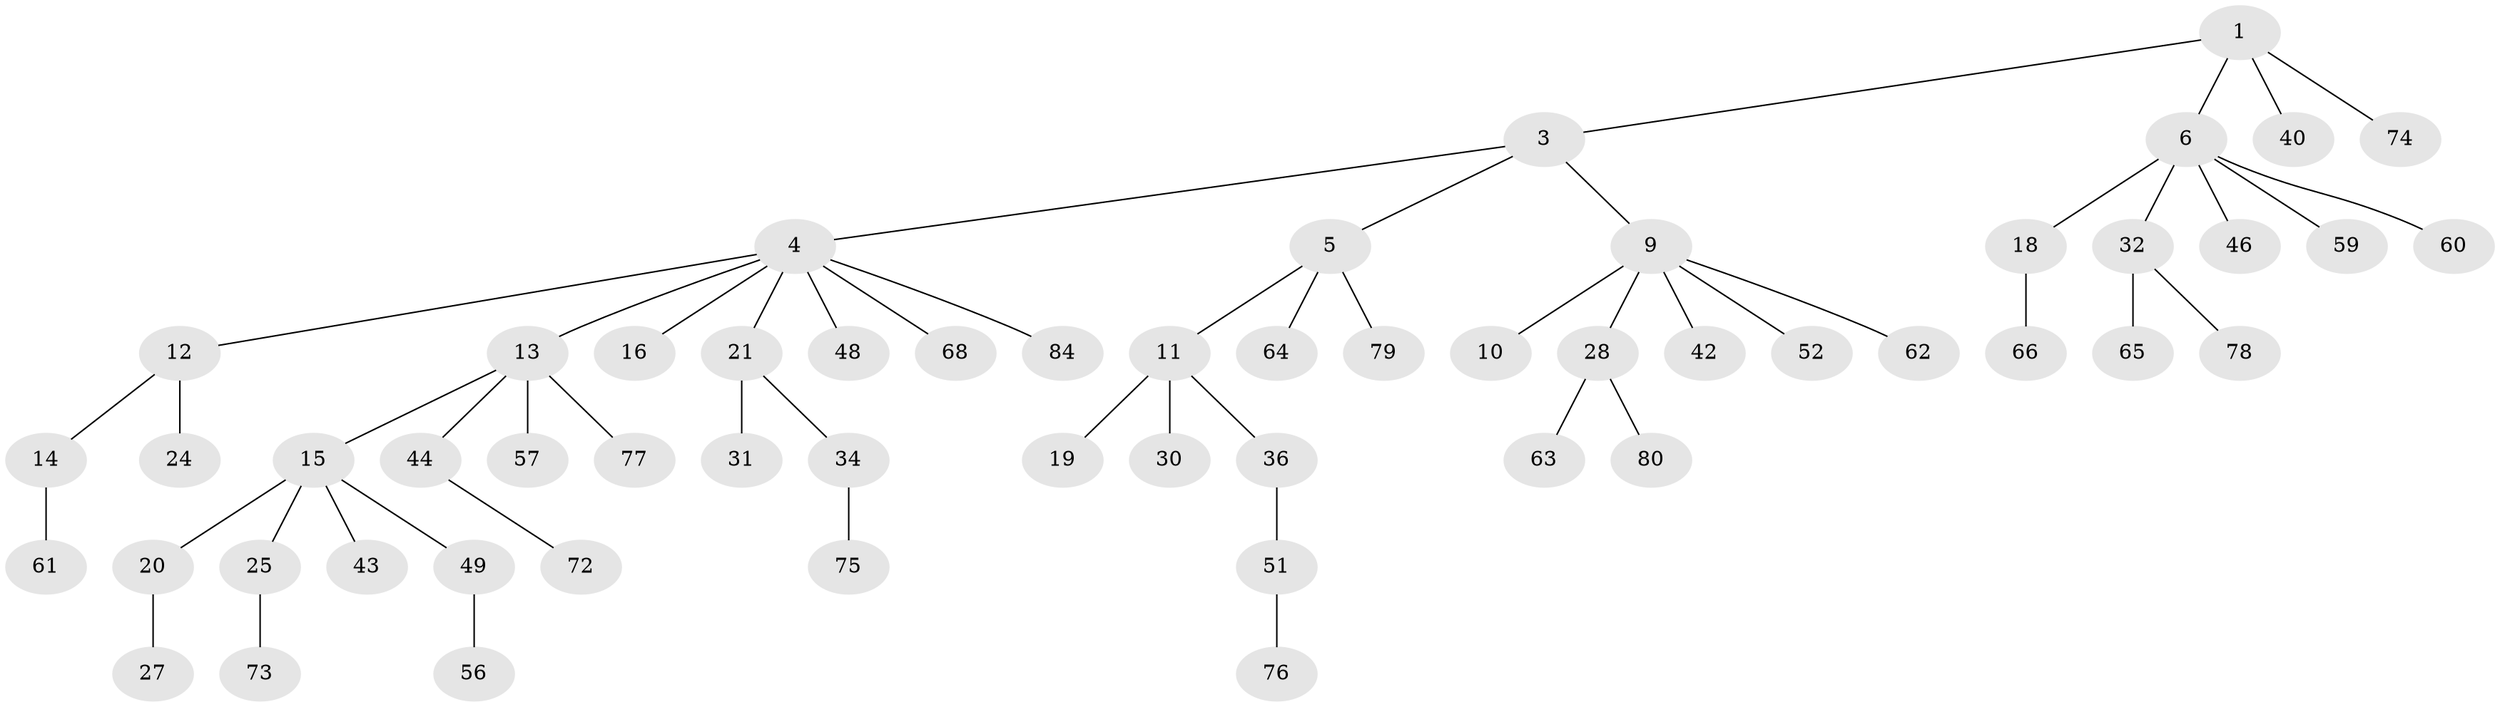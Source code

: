 // original degree distribution, {5: 0.03529411764705882, 1: 0.4588235294117647, 4: 0.08235294117647059, 6: 0.011764705882352941, 2: 0.29411764705882354, 3: 0.11764705882352941}
// Generated by graph-tools (version 1.1) at 2025/42/03/06/25 10:42:05]
// undirected, 56 vertices, 55 edges
graph export_dot {
graph [start="1"]
  node [color=gray90,style=filled];
  1 [super="+2"];
  3 [super="+8"];
  4 [super="+7"];
  5 [super="+58"];
  6 [super="+29"];
  9 [super="+17"];
  10;
  11 [super="+26"];
  12 [super="+22"];
  13 [super="+35"];
  14 [super="+23"];
  15 [super="+33"];
  16;
  18 [super="+39"];
  19;
  20 [super="+67"];
  21 [super="+69"];
  24 [super="+47"];
  25 [super="+37"];
  27;
  28 [super="+70"];
  30;
  31 [super="+45"];
  32 [super="+41"];
  34 [super="+38"];
  36 [super="+50"];
  40 [super="+54"];
  42;
  43;
  44 [super="+55"];
  46;
  48;
  49;
  51 [super="+53"];
  52;
  56 [super="+82"];
  57;
  59 [super="+85"];
  60;
  61;
  62;
  63;
  64;
  65;
  66 [super="+83"];
  68 [super="+71"];
  72;
  73;
  74;
  75;
  76;
  77;
  78;
  79;
  80 [super="+81"];
  84;
  1 -- 3;
  1 -- 6;
  1 -- 40;
  1 -- 74;
  3 -- 4;
  3 -- 5;
  3 -- 9;
  4 -- 12;
  4 -- 13;
  4 -- 16;
  4 -- 68;
  4 -- 48;
  4 -- 21;
  4 -- 84;
  5 -- 11;
  5 -- 79;
  5 -- 64;
  6 -- 18;
  6 -- 32;
  6 -- 46;
  6 -- 59;
  6 -- 60;
  9 -- 10;
  9 -- 28;
  9 -- 42;
  9 -- 52;
  9 -- 62;
  11 -- 19;
  11 -- 36;
  11 -- 30;
  12 -- 14;
  12 -- 24;
  13 -- 15;
  13 -- 57;
  13 -- 77;
  13 -- 44;
  14 -- 61;
  15 -- 20;
  15 -- 25;
  15 -- 49;
  15 -- 43;
  18 -- 66;
  20 -- 27;
  21 -- 31;
  21 -- 34;
  25 -- 73;
  28 -- 63;
  28 -- 80;
  32 -- 65;
  32 -- 78;
  34 -- 75;
  36 -- 51;
  44 -- 72;
  49 -- 56;
  51 -- 76;
}
